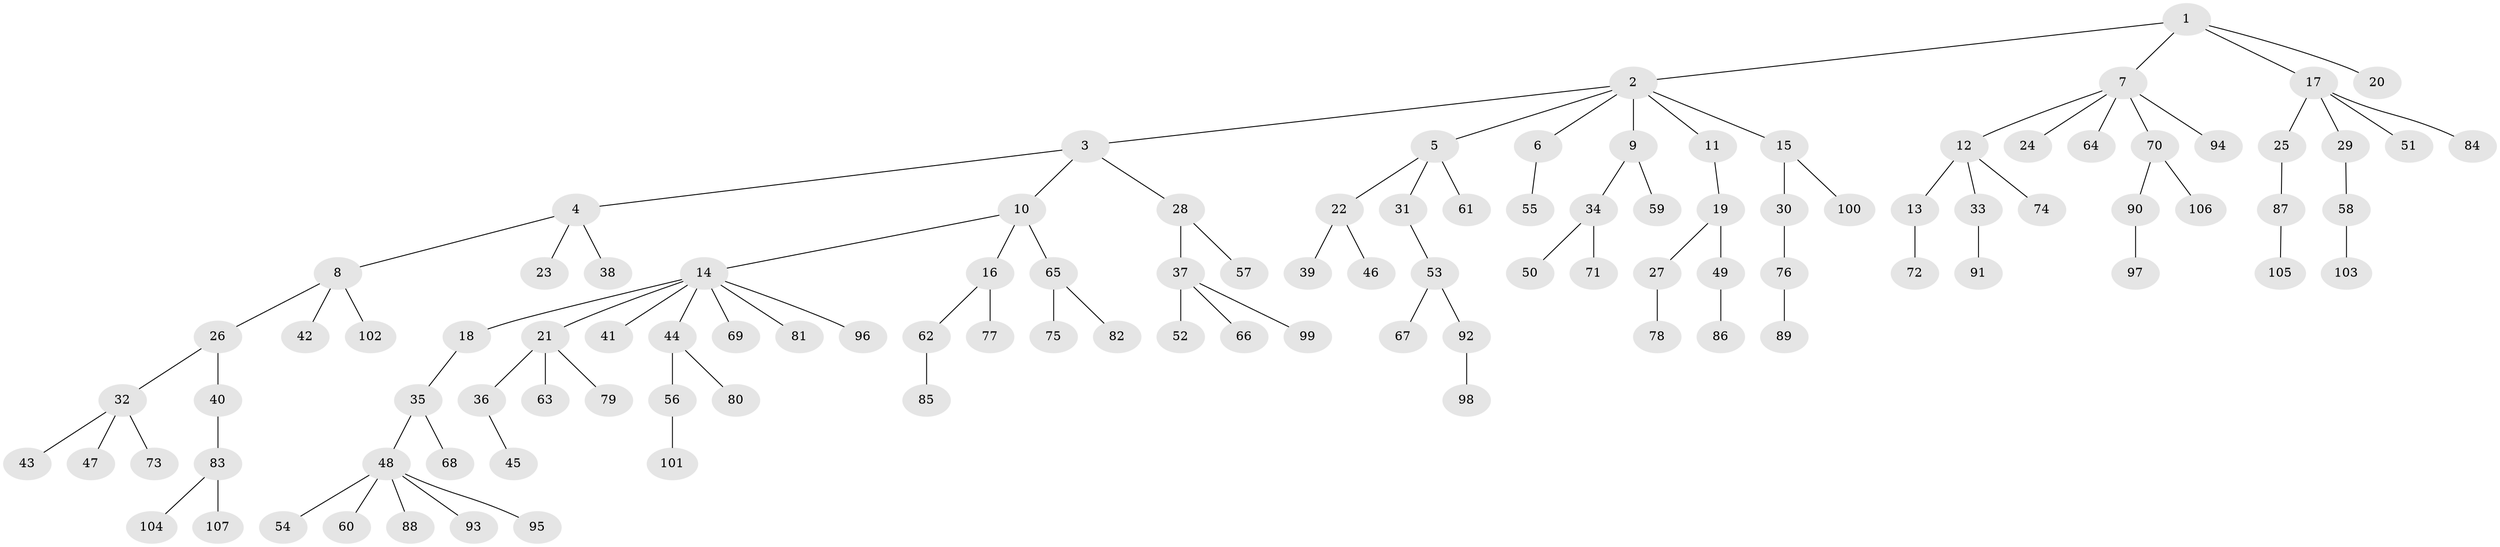 // coarse degree distribution, {3: 0.13333333333333333, 7: 0.02666666666666667, 4: 0.05333333333333334, 1: 0.48, 5: 0.02666666666666667, 2: 0.28}
// Generated by graph-tools (version 1.1) at 2025/51/03/04/25 22:51:30]
// undirected, 107 vertices, 106 edges
graph export_dot {
  node [color=gray90,style=filled];
  1;
  2;
  3;
  4;
  5;
  6;
  7;
  8;
  9;
  10;
  11;
  12;
  13;
  14;
  15;
  16;
  17;
  18;
  19;
  20;
  21;
  22;
  23;
  24;
  25;
  26;
  27;
  28;
  29;
  30;
  31;
  32;
  33;
  34;
  35;
  36;
  37;
  38;
  39;
  40;
  41;
  42;
  43;
  44;
  45;
  46;
  47;
  48;
  49;
  50;
  51;
  52;
  53;
  54;
  55;
  56;
  57;
  58;
  59;
  60;
  61;
  62;
  63;
  64;
  65;
  66;
  67;
  68;
  69;
  70;
  71;
  72;
  73;
  74;
  75;
  76;
  77;
  78;
  79;
  80;
  81;
  82;
  83;
  84;
  85;
  86;
  87;
  88;
  89;
  90;
  91;
  92;
  93;
  94;
  95;
  96;
  97;
  98;
  99;
  100;
  101;
  102;
  103;
  104;
  105;
  106;
  107;
  1 -- 2;
  1 -- 7;
  1 -- 17;
  1 -- 20;
  2 -- 3;
  2 -- 5;
  2 -- 6;
  2 -- 9;
  2 -- 11;
  2 -- 15;
  3 -- 4;
  3 -- 10;
  3 -- 28;
  4 -- 8;
  4 -- 23;
  4 -- 38;
  5 -- 22;
  5 -- 31;
  5 -- 61;
  6 -- 55;
  7 -- 12;
  7 -- 24;
  7 -- 64;
  7 -- 70;
  7 -- 94;
  8 -- 26;
  8 -- 42;
  8 -- 102;
  9 -- 34;
  9 -- 59;
  10 -- 14;
  10 -- 16;
  10 -- 65;
  11 -- 19;
  12 -- 13;
  12 -- 33;
  12 -- 74;
  13 -- 72;
  14 -- 18;
  14 -- 21;
  14 -- 41;
  14 -- 44;
  14 -- 69;
  14 -- 81;
  14 -- 96;
  15 -- 30;
  15 -- 100;
  16 -- 62;
  16 -- 77;
  17 -- 25;
  17 -- 29;
  17 -- 51;
  17 -- 84;
  18 -- 35;
  19 -- 27;
  19 -- 49;
  21 -- 36;
  21 -- 63;
  21 -- 79;
  22 -- 39;
  22 -- 46;
  25 -- 87;
  26 -- 32;
  26 -- 40;
  27 -- 78;
  28 -- 37;
  28 -- 57;
  29 -- 58;
  30 -- 76;
  31 -- 53;
  32 -- 43;
  32 -- 47;
  32 -- 73;
  33 -- 91;
  34 -- 50;
  34 -- 71;
  35 -- 48;
  35 -- 68;
  36 -- 45;
  37 -- 52;
  37 -- 66;
  37 -- 99;
  40 -- 83;
  44 -- 56;
  44 -- 80;
  48 -- 54;
  48 -- 60;
  48 -- 88;
  48 -- 93;
  48 -- 95;
  49 -- 86;
  53 -- 67;
  53 -- 92;
  56 -- 101;
  58 -- 103;
  62 -- 85;
  65 -- 75;
  65 -- 82;
  70 -- 90;
  70 -- 106;
  76 -- 89;
  83 -- 104;
  83 -- 107;
  87 -- 105;
  90 -- 97;
  92 -- 98;
}
